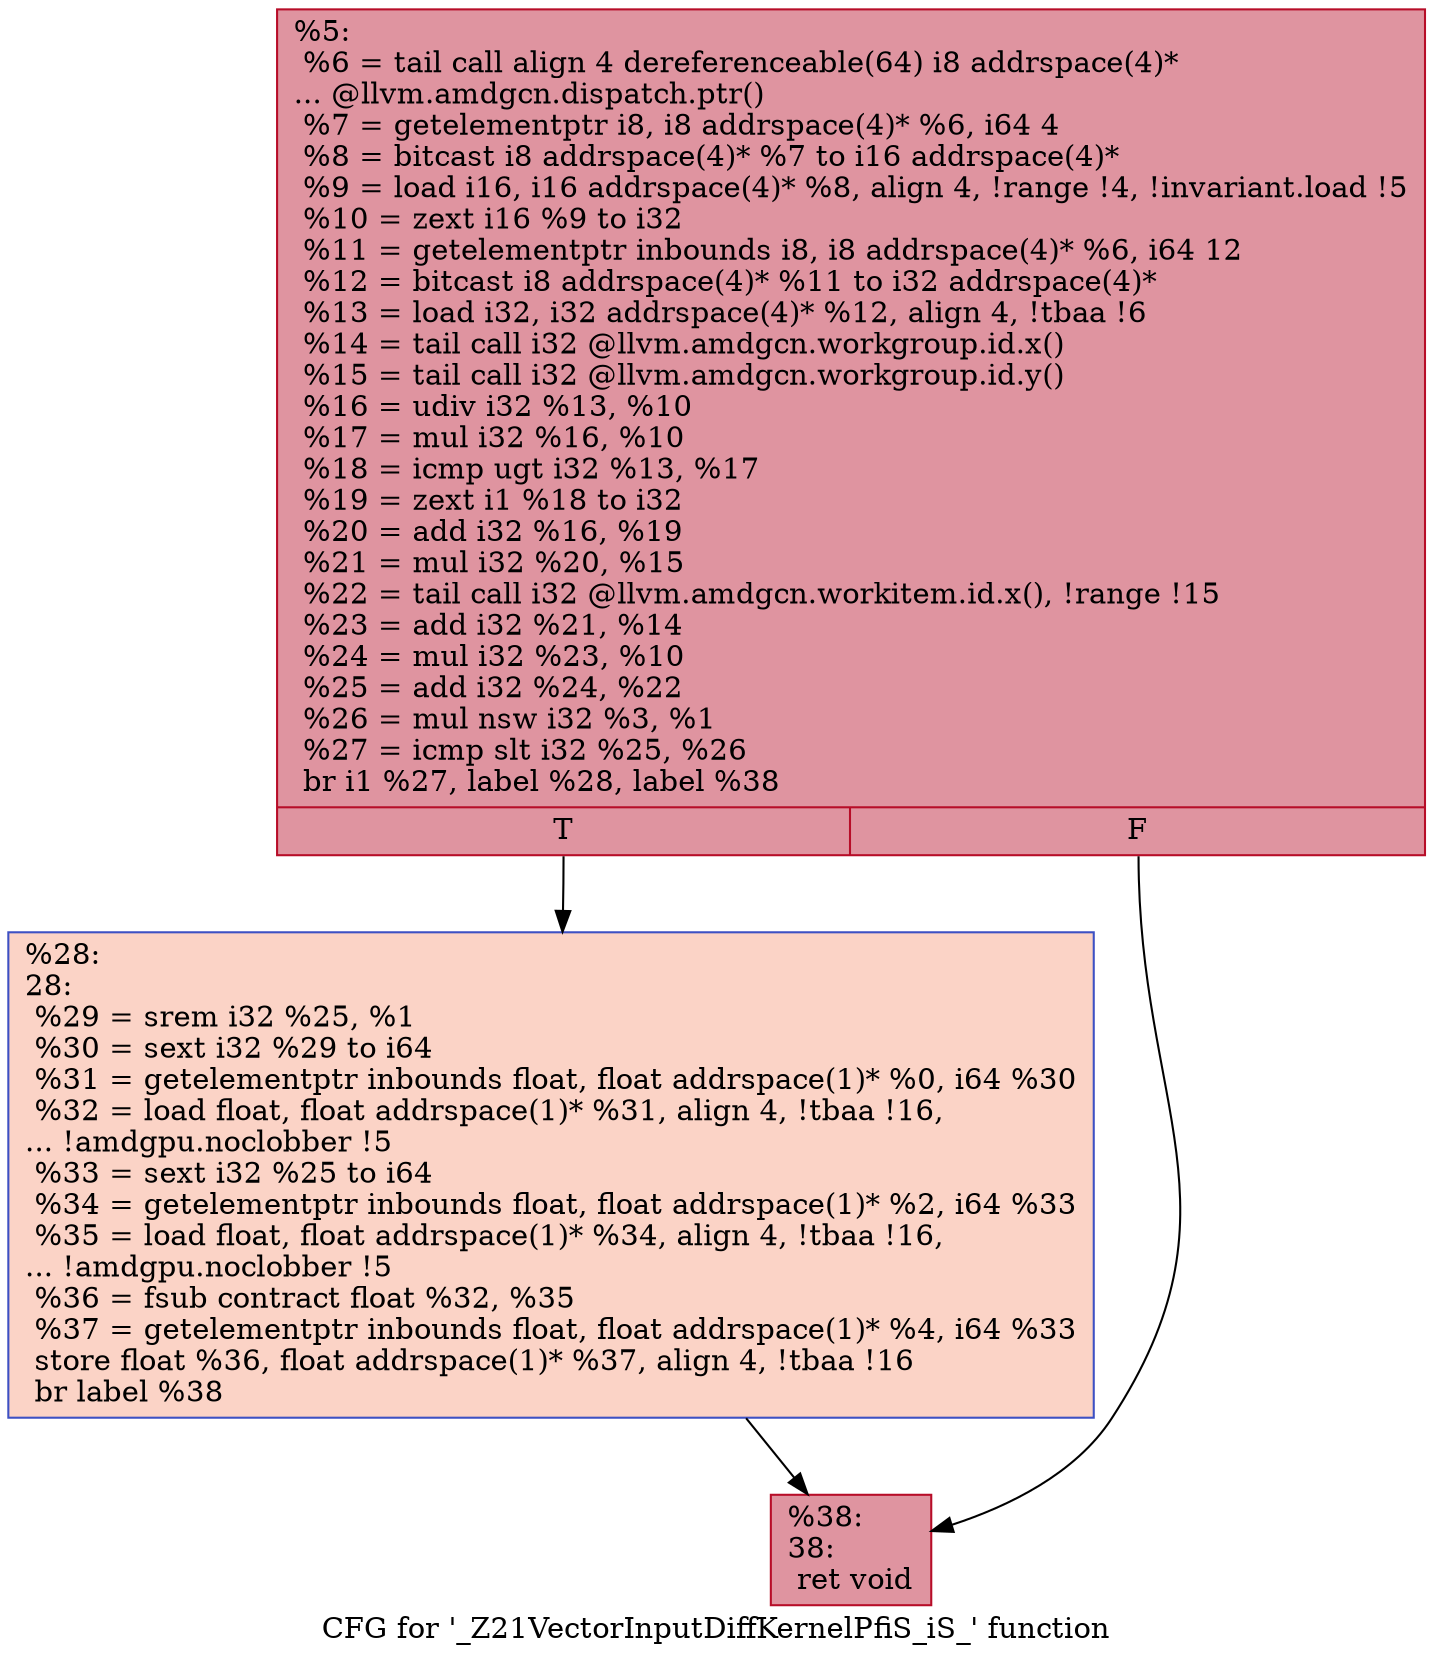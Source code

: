 digraph "CFG for '_Z21VectorInputDiffKernelPfiS_iS_' function" {
	label="CFG for '_Z21VectorInputDiffKernelPfiS_iS_' function";

	Node0x4adb5d0 [shape=record,color="#b70d28ff", style=filled, fillcolor="#b70d2870",label="{%5:\l  %6 = tail call align 4 dereferenceable(64) i8 addrspace(4)*\l... @llvm.amdgcn.dispatch.ptr()\l  %7 = getelementptr i8, i8 addrspace(4)* %6, i64 4\l  %8 = bitcast i8 addrspace(4)* %7 to i16 addrspace(4)*\l  %9 = load i16, i16 addrspace(4)* %8, align 4, !range !4, !invariant.load !5\l  %10 = zext i16 %9 to i32\l  %11 = getelementptr inbounds i8, i8 addrspace(4)* %6, i64 12\l  %12 = bitcast i8 addrspace(4)* %11 to i32 addrspace(4)*\l  %13 = load i32, i32 addrspace(4)* %12, align 4, !tbaa !6\l  %14 = tail call i32 @llvm.amdgcn.workgroup.id.x()\l  %15 = tail call i32 @llvm.amdgcn.workgroup.id.y()\l  %16 = udiv i32 %13, %10\l  %17 = mul i32 %16, %10\l  %18 = icmp ugt i32 %13, %17\l  %19 = zext i1 %18 to i32\l  %20 = add i32 %16, %19\l  %21 = mul i32 %20, %15\l  %22 = tail call i32 @llvm.amdgcn.workitem.id.x(), !range !15\l  %23 = add i32 %21, %14\l  %24 = mul i32 %23, %10\l  %25 = add i32 %24, %22\l  %26 = mul nsw i32 %3, %1\l  %27 = icmp slt i32 %25, %26\l  br i1 %27, label %28, label %38\l|{<s0>T|<s1>F}}"];
	Node0x4adb5d0:s0 -> Node0x4addeb0;
	Node0x4adb5d0:s1 -> Node0x4addf40;
	Node0x4addeb0 [shape=record,color="#3d50c3ff", style=filled, fillcolor="#f59c7d70",label="{%28:\l28:                                               \l  %29 = srem i32 %25, %1\l  %30 = sext i32 %29 to i64\l  %31 = getelementptr inbounds float, float addrspace(1)* %0, i64 %30\l  %32 = load float, float addrspace(1)* %31, align 4, !tbaa !16,\l... !amdgpu.noclobber !5\l  %33 = sext i32 %25 to i64\l  %34 = getelementptr inbounds float, float addrspace(1)* %2, i64 %33\l  %35 = load float, float addrspace(1)* %34, align 4, !tbaa !16,\l... !amdgpu.noclobber !5\l  %36 = fsub contract float %32, %35\l  %37 = getelementptr inbounds float, float addrspace(1)* %4, i64 %33\l  store float %36, float addrspace(1)* %37, align 4, !tbaa !16\l  br label %38\l}"];
	Node0x4addeb0 -> Node0x4addf40;
	Node0x4addf40 [shape=record,color="#b70d28ff", style=filled, fillcolor="#b70d2870",label="{%38:\l38:                                               \l  ret void\l}"];
}
